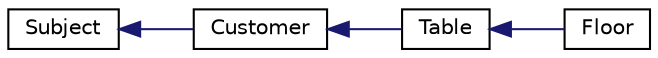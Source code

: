 digraph "Graphical Class Hierarchy"
{
 // LATEX_PDF_SIZE
  edge [fontname="Helvetica",fontsize="10",labelfontname="Helvetica",labelfontsize="10"];
  node [fontname="Helvetica",fontsize="10",shape=record];
  rankdir="LR";
  Node0 [label="Subject",height=0.2,width=0.4,color="black", fillcolor="white", style="filled",URL="$classSubject.html",tooltip="The Subject class represents the subject of the observer pattern."];
  Node0 -> Node1 [dir="back",color="midnightblue",fontsize="10",style="solid",fontname="Helvetica"];
  Node1 [label="Customer",height=0.2,width=0.4,color="black", fillcolor="white", style="filled",URL="$classCustomer.html",tooltip="The Customer class is a concrete subject in the observer pattern."];
  Node1 -> Node2 [dir="back",color="midnightblue",fontsize="10",style="solid",fontname="Helvetica"];
  Node2 [label="Table",height=0.2,width=0.4,color="black", fillcolor="white", style="filled",URL="$classTable.html",tooltip="The Table class represents a dining table in the restaurant."];
  Node2 -> Node3 [dir="back",color="midnightblue",fontsize="10",style="solid",fontname="Helvetica"];
  Node3 [label="Floor",height=0.2,width=0.4,color="black", fillcolor="white", style="filled",URL="$classFloor.html",tooltip="The Floor class represents a floor in a restaurant with multiple tables."];
}
